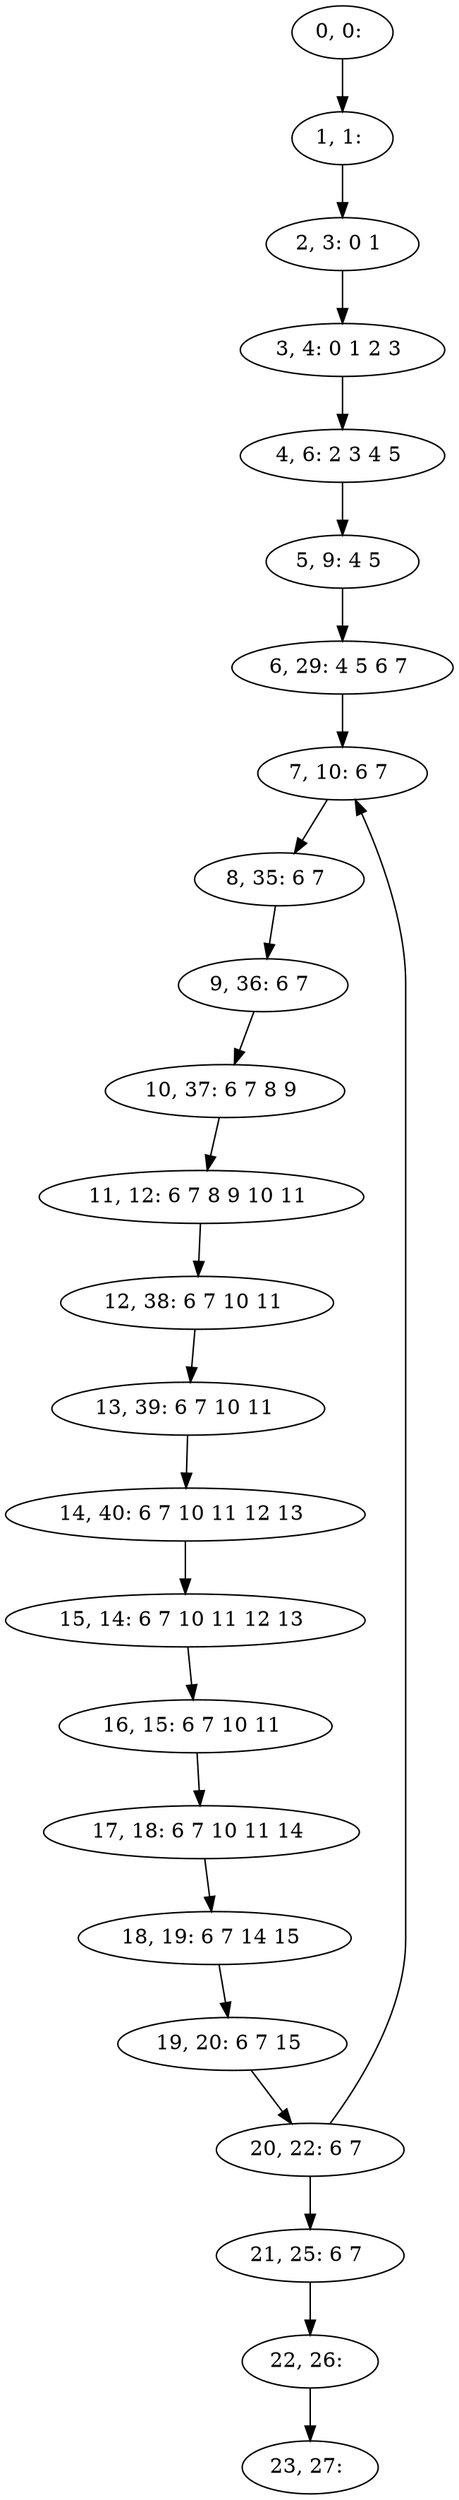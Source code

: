digraph G {
0[label="0, 0: "];
1[label="1, 1: "];
2[label="2, 3: 0 1 "];
3[label="3, 4: 0 1 2 3 "];
4[label="4, 6: 2 3 4 5 "];
5[label="5, 9: 4 5 "];
6[label="6, 29: 4 5 6 7 "];
7[label="7, 10: 6 7 "];
8[label="8, 35: 6 7 "];
9[label="9, 36: 6 7 "];
10[label="10, 37: 6 7 8 9 "];
11[label="11, 12: 6 7 8 9 10 11 "];
12[label="12, 38: 6 7 10 11 "];
13[label="13, 39: 6 7 10 11 "];
14[label="14, 40: 6 7 10 11 12 13 "];
15[label="15, 14: 6 7 10 11 12 13 "];
16[label="16, 15: 6 7 10 11 "];
17[label="17, 18: 6 7 10 11 14 "];
18[label="18, 19: 6 7 14 15 "];
19[label="19, 20: 6 7 15 "];
20[label="20, 22: 6 7 "];
21[label="21, 25: 6 7 "];
22[label="22, 26: "];
23[label="23, 27: "];
0->1 ;
1->2 ;
2->3 ;
3->4 ;
4->5 ;
5->6 ;
6->7 ;
7->8 ;
8->9 ;
9->10 ;
10->11 ;
11->12 ;
12->13 ;
13->14 ;
14->15 ;
15->16 ;
16->17 ;
17->18 ;
18->19 ;
19->20 ;
20->21 ;
20->7 ;
21->22 ;
22->23 ;
}
